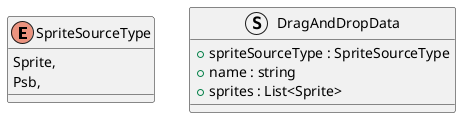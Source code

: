@startuml
enum SpriteSourceType {
    Sprite,
    Psb,
}
struct DragAndDropData {
    + spriteSourceType : SpriteSourceType
    + name : string
    + sprites : List<Sprite>
}
@enduml
